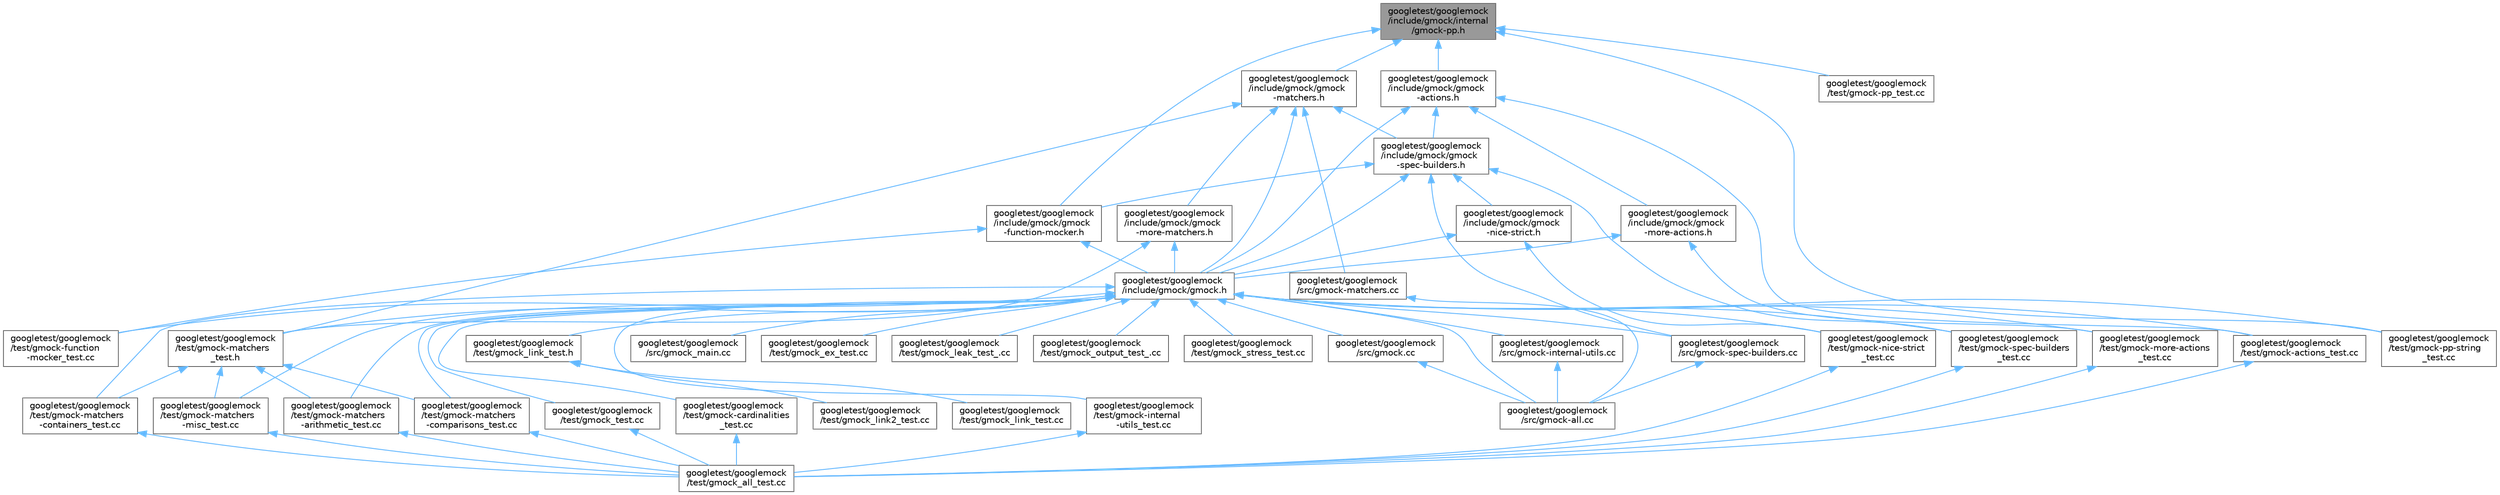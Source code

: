 digraph "googletest/googlemock/include/gmock/internal/gmock-pp.h"
{
 // LATEX_PDF_SIZE
  bgcolor="transparent";
  edge [fontname=Helvetica,fontsize=10,labelfontname=Helvetica,labelfontsize=10];
  node [fontname=Helvetica,fontsize=10,shape=box,height=0.2,width=0.4];
  Node1 [id="Node000001",label="googletest/googlemock\l/include/gmock/internal\l/gmock-pp.h",height=0.2,width=0.4,color="gray40", fillcolor="grey60", style="filled", fontcolor="black",tooltip=" "];
  Node1 -> Node2 [id="edge73_Node000001_Node000002",dir="back",color="steelblue1",style="solid",tooltip=" "];
  Node2 [id="Node000002",label="googletest/googlemock\l/include/gmock/gmock\l-actions.h",height=0.2,width=0.4,color="grey40", fillcolor="white", style="filled",URL="$gmock-actions_8h.html",tooltip=" "];
  Node2 -> Node3 [id="edge74_Node000002_Node000003",dir="back",color="steelblue1",style="solid",tooltip=" "];
  Node3 [id="Node000003",label="googletest/googlemock\l/include/gmock/gmock\l-more-actions.h",height=0.2,width=0.4,color="grey40", fillcolor="white", style="filled",URL="$gmock-more-actions_8h.html",tooltip=" "];
  Node3 -> Node4 [id="edge75_Node000003_Node000004",dir="back",color="steelblue1",style="solid",tooltip=" "];
  Node4 [id="Node000004",label="googletest/googlemock\l/include/gmock/gmock.h",height=0.2,width=0.4,color="grey40", fillcolor="white", style="filled",URL="$gmock_8h.html",tooltip=" "];
  Node4 -> Node5 [id="edge76_Node000004_Node000005",dir="back",color="steelblue1",style="solid",tooltip=" "];
  Node5 [id="Node000005",label="googletest/googlemock\l/src/gmock-all.cc",height=0.2,width=0.4,color="grey40", fillcolor="white", style="filled",URL="$gmock-all_8cc.html",tooltip=" "];
  Node4 -> Node6 [id="edge77_Node000004_Node000006",dir="back",color="steelblue1",style="solid",tooltip=" "];
  Node6 [id="Node000006",label="googletest/googlemock\l/src/gmock-internal-utils.cc",height=0.2,width=0.4,color="grey40", fillcolor="white", style="filled",URL="$gmock-internal-utils_8cc.html",tooltip=" "];
  Node6 -> Node5 [id="edge78_Node000006_Node000005",dir="back",color="steelblue1",style="solid",tooltip=" "];
  Node4 -> Node7 [id="edge79_Node000004_Node000007",dir="back",color="steelblue1",style="solid",tooltip=" "];
  Node7 [id="Node000007",label="googletest/googlemock\l/src/gmock-spec-builders.cc",height=0.2,width=0.4,color="grey40", fillcolor="white", style="filled",URL="$gmock-spec-builders_8cc.html",tooltip=" "];
  Node7 -> Node5 [id="edge80_Node000007_Node000005",dir="back",color="steelblue1",style="solid",tooltip=" "];
  Node4 -> Node8 [id="edge81_Node000004_Node000008",dir="back",color="steelblue1",style="solid",tooltip=" "];
  Node8 [id="Node000008",label="googletest/googlemock\l/src/gmock.cc",height=0.2,width=0.4,color="grey40", fillcolor="white", style="filled",URL="$gmock_8cc.html",tooltip=" "];
  Node8 -> Node5 [id="edge82_Node000008_Node000005",dir="back",color="steelblue1",style="solid",tooltip=" "];
  Node4 -> Node9 [id="edge83_Node000004_Node000009",dir="back",color="steelblue1",style="solid",tooltip=" "];
  Node9 [id="Node000009",label="googletest/googlemock\l/src/gmock_main.cc",height=0.2,width=0.4,color="grey40", fillcolor="white", style="filled",URL="$gmock__main_8cc.html",tooltip=" "];
  Node4 -> Node10 [id="edge84_Node000004_Node000010",dir="back",color="steelblue1",style="solid",tooltip=" "];
  Node10 [id="Node000010",label="googletest/googlemock\l/test/gmock-actions_test.cc",height=0.2,width=0.4,color="grey40", fillcolor="white", style="filled",URL="$gmock-actions__test_8cc.html",tooltip=" "];
  Node10 -> Node11 [id="edge85_Node000010_Node000011",dir="back",color="steelblue1",style="solid",tooltip=" "];
  Node11 [id="Node000011",label="googletest/googlemock\l/test/gmock_all_test.cc",height=0.2,width=0.4,color="grey40", fillcolor="white", style="filled",URL="$gmock__all__test_8cc.html",tooltip=" "];
  Node4 -> Node12 [id="edge86_Node000004_Node000012",dir="back",color="steelblue1",style="solid",tooltip=" "];
  Node12 [id="Node000012",label="googletest/googlemock\l/test/gmock-cardinalities\l_test.cc",height=0.2,width=0.4,color="grey40", fillcolor="white", style="filled",URL="$gmock-cardinalities__test_8cc.html",tooltip=" "];
  Node12 -> Node11 [id="edge87_Node000012_Node000011",dir="back",color="steelblue1",style="solid",tooltip=" "];
  Node4 -> Node13 [id="edge88_Node000004_Node000013",dir="back",color="steelblue1",style="solid",tooltip=" "];
  Node13 [id="Node000013",label="googletest/googlemock\l/test/gmock-function\l-mocker_test.cc",height=0.2,width=0.4,color="grey40", fillcolor="white", style="filled",URL="$gmock-function-mocker__test_8cc.html",tooltip=" "];
  Node4 -> Node14 [id="edge89_Node000004_Node000014",dir="back",color="steelblue1",style="solid",tooltip=" "];
  Node14 [id="Node000014",label="googletest/googlemock\l/test/gmock-internal\l-utils_test.cc",height=0.2,width=0.4,color="grey40", fillcolor="white", style="filled",URL="$gmock-internal-utils__test_8cc.html",tooltip=" "];
  Node14 -> Node11 [id="edge90_Node000014_Node000011",dir="back",color="steelblue1",style="solid",tooltip=" "];
  Node4 -> Node15 [id="edge91_Node000004_Node000015",dir="back",color="steelblue1",style="solid",tooltip=" "];
  Node15 [id="Node000015",label="googletest/googlemock\l/test/gmock-matchers\l-arithmetic_test.cc",height=0.2,width=0.4,color="grey40", fillcolor="white", style="filled",URL="$gmock-matchers-arithmetic__test_8cc.html",tooltip=" "];
  Node15 -> Node11 [id="edge92_Node000015_Node000011",dir="back",color="steelblue1",style="solid",tooltip=" "];
  Node4 -> Node16 [id="edge93_Node000004_Node000016",dir="back",color="steelblue1",style="solid",tooltip=" "];
  Node16 [id="Node000016",label="googletest/googlemock\l/test/gmock-matchers\l-comparisons_test.cc",height=0.2,width=0.4,color="grey40", fillcolor="white", style="filled",URL="$gmock-matchers-comparisons__test_8cc.html",tooltip=" "];
  Node16 -> Node11 [id="edge94_Node000016_Node000011",dir="back",color="steelblue1",style="solid",tooltip=" "];
  Node4 -> Node17 [id="edge95_Node000004_Node000017",dir="back",color="steelblue1",style="solid",tooltip=" "];
  Node17 [id="Node000017",label="googletest/googlemock\l/test/gmock-matchers\l-containers_test.cc",height=0.2,width=0.4,color="grey40", fillcolor="white", style="filled",URL="$gmock-matchers-containers__test_8cc.html",tooltip=" "];
  Node17 -> Node11 [id="edge96_Node000017_Node000011",dir="back",color="steelblue1",style="solid",tooltip=" "];
  Node4 -> Node18 [id="edge97_Node000004_Node000018",dir="back",color="steelblue1",style="solid",tooltip=" "];
  Node18 [id="Node000018",label="googletest/googlemock\l/test/gmock-matchers\l-misc_test.cc",height=0.2,width=0.4,color="grey40", fillcolor="white", style="filled",URL="$gmock-matchers-misc__test_8cc.html",tooltip=" "];
  Node18 -> Node11 [id="edge98_Node000018_Node000011",dir="back",color="steelblue1",style="solid",tooltip=" "];
  Node4 -> Node19 [id="edge99_Node000004_Node000019",dir="back",color="steelblue1",style="solid",tooltip=" "];
  Node19 [id="Node000019",label="googletest/googlemock\l/test/gmock-matchers\l_test.h",height=0.2,width=0.4,color="grey40", fillcolor="white", style="filled",URL="$gmock-matchers__test_8h.html",tooltip=" "];
  Node19 -> Node15 [id="edge100_Node000019_Node000015",dir="back",color="steelblue1",style="solid",tooltip=" "];
  Node19 -> Node16 [id="edge101_Node000019_Node000016",dir="back",color="steelblue1",style="solid",tooltip=" "];
  Node19 -> Node17 [id="edge102_Node000019_Node000017",dir="back",color="steelblue1",style="solid",tooltip=" "];
  Node19 -> Node18 [id="edge103_Node000019_Node000018",dir="back",color="steelblue1",style="solid",tooltip=" "];
  Node4 -> Node20 [id="edge104_Node000004_Node000020",dir="back",color="steelblue1",style="solid",tooltip=" "];
  Node20 [id="Node000020",label="googletest/googlemock\l/test/gmock-more-actions\l_test.cc",height=0.2,width=0.4,color="grey40", fillcolor="white", style="filled",URL="$gmock-more-actions__test_8cc.html",tooltip=" "];
  Node20 -> Node11 [id="edge105_Node000020_Node000011",dir="back",color="steelblue1",style="solid",tooltip=" "];
  Node4 -> Node21 [id="edge106_Node000004_Node000021",dir="back",color="steelblue1",style="solid",tooltip=" "];
  Node21 [id="Node000021",label="googletest/googlemock\l/test/gmock-nice-strict\l_test.cc",height=0.2,width=0.4,color="grey40", fillcolor="white", style="filled",URL="$gmock-nice-strict__test_8cc.html",tooltip=" "];
  Node21 -> Node11 [id="edge107_Node000021_Node000011",dir="back",color="steelblue1",style="solid",tooltip=" "];
  Node4 -> Node22 [id="edge108_Node000004_Node000022",dir="back",color="steelblue1",style="solid",tooltip=" "];
  Node22 [id="Node000022",label="googletest/googlemock\l/test/gmock-pp-string\l_test.cc",height=0.2,width=0.4,color="grey40", fillcolor="white", style="filled",URL="$gmock-pp-string__test_8cc.html",tooltip=" "];
  Node4 -> Node23 [id="edge109_Node000004_Node000023",dir="back",color="steelblue1",style="solid",tooltip=" "];
  Node23 [id="Node000023",label="googletest/googlemock\l/test/gmock-spec-builders\l_test.cc",height=0.2,width=0.4,color="grey40", fillcolor="white", style="filled",URL="$gmock-spec-builders__test_8cc.html",tooltip=" "];
  Node23 -> Node11 [id="edge110_Node000023_Node000011",dir="back",color="steelblue1",style="solid",tooltip=" "];
  Node4 -> Node24 [id="edge111_Node000004_Node000024",dir="back",color="steelblue1",style="solid",tooltip=" "];
  Node24 [id="Node000024",label="googletest/googlemock\l/test/gmock_ex_test.cc",height=0.2,width=0.4,color="grey40", fillcolor="white", style="filled",URL="$gmock__ex__test_8cc.html",tooltip=" "];
  Node4 -> Node25 [id="edge112_Node000004_Node000025",dir="back",color="steelblue1",style="solid",tooltip=" "];
  Node25 [id="Node000025",label="googletest/googlemock\l/test/gmock_leak_test_.cc",height=0.2,width=0.4,color="grey40", fillcolor="white", style="filled",URL="$gmock__leak__test___8cc.html",tooltip=" "];
  Node4 -> Node26 [id="edge113_Node000004_Node000026",dir="back",color="steelblue1",style="solid",tooltip=" "];
  Node26 [id="Node000026",label="googletest/googlemock\l/test/gmock_link_test.h",height=0.2,width=0.4,color="grey40", fillcolor="white", style="filled",URL="$gmock__link__test_8h.html",tooltip=" "];
  Node26 -> Node27 [id="edge114_Node000026_Node000027",dir="back",color="steelblue1",style="solid",tooltip=" "];
  Node27 [id="Node000027",label="googletest/googlemock\l/test/gmock_link2_test.cc",height=0.2,width=0.4,color="grey40", fillcolor="white", style="filled",URL="$gmock__link2__test_8cc.html",tooltip=" "];
  Node26 -> Node28 [id="edge115_Node000026_Node000028",dir="back",color="steelblue1",style="solid",tooltip=" "];
  Node28 [id="Node000028",label="googletest/googlemock\l/test/gmock_link_test.cc",height=0.2,width=0.4,color="grey40", fillcolor="white", style="filled",URL="$gmock__link__test_8cc.html",tooltip=" "];
  Node4 -> Node29 [id="edge116_Node000004_Node000029",dir="back",color="steelblue1",style="solid",tooltip=" "];
  Node29 [id="Node000029",label="googletest/googlemock\l/test/gmock_output_test_.cc",height=0.2,width=0.4,color="grey40", fillcolor="white", style="filled",URL="$gmock__output__test___8cc.html",tooltip=" "];
  Node4 -> Node30 [id="edge117_Node000004_Node000030",dir="back",color="steelblue1",style="solid",tooltip=" "];
  Node30 [id="Node000030",label="googletest/googlemock\l/test/gmock_stress_test.cc",height=0.2,width=0.4,color="grey40", fillcolor="white", style="filled",URL="$gmock__stress__test_8cc.html",tooltip=" "];
  Node4 -> Node31 [id="edge118_Node000004_Node000031",dir="back",color="steelblue1",style="solid",tooltip=" "];
  Node31 [id="Node000031",label="googletest/googlemock\l/test/gmock_test.cc",height=0.2,width=0.4,color="grey40", fillcolor="white", style="filled",URL="$gmock__test_8cc.html",tooltip=" "];
  Node31 -> Node11 [id="edge119_Node000031_Node000011",dir="back",color="steelblue1",style="solid",tooltip=" "];
  Node3 -> Node20 [id="edge120_Node000003_Node000020",dir="back",color="steelblue1",style="solid",tooltip=" "];
  Node2 -> Node32 [id="edge121_Node000002_Node000032",dir="back",color="steelblue1",style="solid",tooltip=" "];
  Node32 [id="Node000032",label="googletest/googlemock\l/include/gmock/gmock\l-spec-builders.h",height=0.2,width=0.4,color="grey40", fillcolor="white", style="filled",URL="$gmock-spec-builders_8h.html",tooltip=" "];
  Node32 -> Node33 [id="edge122_Node000032_Node000033",dir="back",color="steelblue1",style="solid",tooltip=" "];
  Node33 [id="Node000033",label="googletest/googlemock\l/include/gmock/gmock\l-function-mocker.h",height=0.2,width=0.4,color="grey40", fillcolor="white", style="filled",URL="$gmock-function-mocker_8h.html",tooltip=" "];
  Node33 -> Node4 [id="edge123_Node000033_Node000004",dir="back",color="steelblue1",style="solid",tooltip=" "];
  Node33 -> Node13 [id="edge124_Node000033_Node000013",dir="back",color="steelblue1",style="solid",tooltip=" "];
  Node32 -> Node34 [id="edge125_Node000032_Node000034",dir="back",color="steelblue1",style="solid",tooltip=" "];
  Node34 [id="Node000034",label="googletest/googlemock\l/include/gmock/gmock\l-nice-strict.h",height=0.2,width=0.4,color="grey40", fillcolor="white", style="filled",URL="$gmock-nice-strict_8h.html",tooltip=" "];
  Node34 -> Node4 [id="edge126_Node000034_Node000004",dir="back",color="steelblue1",style="solid",tooltip=" "];
  Node34 -> Node21 [id="edge127_Node000034_Node000021",dir="back",color="steelblue1",style="solid",tooltip=" "];
  Node32 -> Node4 [id="edge128_Node000032_Node000004",dir="back",color="steelblue1",style="solid",tooltip=" "];
  Node32 -> Node7 [id="edge129_Node000032_Node000007",dir="back",color="steelblue1",style="solid",tooltip=" "];
  Node32 -> Node23 [id="edge130_Node000032_Node000023",dir="back",color="steelblue1",style="solid",tooltip=" "];
  Node2 -> Node4 [id="edge131_Node000002_Node000004",dir="back",color="steelblue1",style="solid",tooltip=" "];
  Node2 -> Node10 [id="edge132_Node000002_Node000010",dir="back",color="steelblue1",style="solid",tooltip=" "];
  Node1 -> Node33 [id="edge133_Node000001_Node000033",dir="back",color="steelblue1",style="solid",tooltip=" "];
  Node1 -> Node35 [id="edge134_Node000001_Node000035",dir="back",color="steelblue1",style="solid",tooltip=" "];
  Node35 [id="Node000035",label="googletest/googlemock\l/include/gmock/gmock\l-matchers.h",height=0.2,width=0.4,color="grey40", fillcolor="white", style="filled",URL="$gmock-matchers_8h.html",tooltip=" "];
  Node35 -> Node36 [id="edge135_Node000035_Node000036",dir="back",color="steelblue1",style="solid",tooltip=" "];
  Node36 [id="Node000036",label="googletest/googlemock\l/include/gmock/gmock\l-more-matchers.h",height=0.2,width=0.4,color="grey40", fillcolor="white", style="filled",URL="$gmock-more-matchers_8h.html",tooltip=" "];
  Node36 -> Node4 [id="edge136_Node000036_Node000004",dir="back",color="steelblue1",style="solid",tooltip=" "];
  Node36 -> Node19 [id="edge137_Node000036_Node000019",dir="back",color="steelblue1",style="solid",tooltip=" "];
  Node35 -> Node32 [id="edge138_Node000035_Node000032",dir="back",color="steelblue1",style="solid",tooltip=" "];
  Node35 -> Node4 [id="edge139_Node000035_Node000004",dir="back",color="steelblue1",style="solid",tooltip=" "];
  Node35 -> Node37 [id="edge140_Node000035_Node000037",dir="back",color="steelblue1",style="solid",tooltip=" "];
  Node37 [id="Node000037",label="googletest/googlemock\l/src/gmock-matchers.cc",height=0.2,width=0.4,color="grey40", fillcolor="white", style="filled",URL="$gmock-matchers_8cc.html",tooltip=" "];
  Node37 -> Node5 [id="edge141_Node000037_Node000005",dir="back",color="steelblue1",style="solid",tooltip=" "];
  Node35 -> Node19 [id="edge142_Node000035_Node000019",dir="back",color="steelblue1",style="solid",tooltip=" "];
  Node1 -> Node22 [id="edge143_Node000001_Node000022",dir="back",color="steelblue1",style="solid",tooltip=" "];
  Node1 -> Node38 [id="edge144_Node000001_Node000038",dir="back",color="steelblue1",style="solid",tooltip=" "];
  Node38 [id="Node000038",label="googletest/googlemock\l/test/gmock-pp_test.cc",height=0.2,width=0.4,color="grey40", fillcolor="white", style="filled",URL="$gmock-pp__test_8cc.html",tooltip=" "];
}
